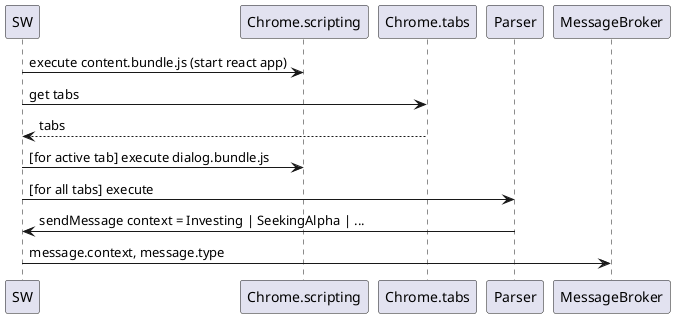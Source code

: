 @startuml interactions
SW -> Chrome.scripting: execute content.bundle.js (start react app)
SW -> Chrome.tabs: get tabs
Chrome.tabs --> SW: tabs

SW -> Chrome.scripting: [for active tab] execute dialog.bundle.js

SW -> Parser: [for all tabs] execute
Parser -> SW: sendMessage context = Investing | SeekingAlpha | ...

SW -> MessageBroker: message.context, message.type

@enduml
